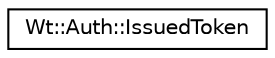 digraph "Graphical Class Hierarchy"
{
 // LATEX_PDF_SIZE
  edge [fontname="Helvetica",fontsize="10",labelfontname="Helvetica",labelfontsize="10"];
  node [fontname="Helvetica",fontsize="10",shape=record];
  rankdir="LR";
  Node0 [label="Wt::Auth::IssuedToken",height=0.2,width=0.4,color="black", fillcolor="white", style="filled",URL="$classWt_1_1Auth_1_1IssuedToken.html",tooltip="Token or authorization code that was issued to a relying party."];
}
